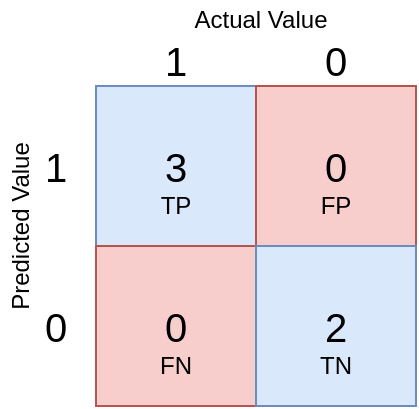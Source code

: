 <mxfile version="14.5.8" type="device"><diagram id="6p4Br_2GfeWBvtELBx-q" name="Page-1"><mxGraphModel dx="546" dy="305" grid="1" gridSize="10" guides="1" tooltips="1" connect="1" arrows="1" fold="1" page="1" pageScale="1" pageWidth="850" pageHeight="1100" math="0" shadow="0"><root><mxCell id="0"/><mxCell id="1" parent="0"/><mxCell id="_0l2PQGr6SQPi_T2J0yO-1" value="&lt;font style=&quot;font-size: 20px&quot;&gt;3&lt;/font&gt;" style="whiteSpace=wrap;html=1;aspect=fixed;fillColor=#dae8fc;strokeColor=#6c8ebf;" vertex="1" parent="1"><mxGeometry x="380" y="350" width="80" height="80" as="geometry"/></mxCell><mxCell id="_0l2PQGr6SQPi_T2J0yO-2" value="&lt;font style=&quot;font-size: 20px&quot;&gt;0&lt;/font&gt;" style="whiteSpace=wrap;html=1;aspect=fixed;fillColor=#f8cecc;strokeColor=#b85450;" vertex="1" parent="1"><mxGeometry x="460" y="350" width="80" height="80" as="geometry"/></mxCell><mxCell id="_0l2PQGr6SQPi_T2J0yO-3" value="&lt;font style=&quot;font-size: 20px&quot;&gt;0&lt;/font&gt;" style="whiteSpace=wrap;html=1;aspect=fixed;fillColor=#f8cecc;strokeColor=#b85450;" vertex="1" parent="1"><mxGeometry x="380" y="430" width="80" height="80" as="geometry"/></mxCell><mxCell id="_0l2PQGr6SQPi_T2J0yO-4" value="&lt;font style=&quot;font-size: 20px&quot;&gt;2&lt;/font&gt;" style="whiteSpace=wrap;html=1;aspect=fixed;fillColor=#dae8fc;strokeColor=#6c8ebf;" vertex="1" parent="1"><mxGeometry x="460" y="430" width="80" height="80" as="geometry"/></mxCell><mxCell id="_0l2PQGr6SQPi_T2J0yO-5" value="&lt;font style=&quot;font-size: 20px&quot;&gt;1&lt;/font&gt;" style="text;html=1;strokeColor=none;fillColor=none;align=center;verticalAlign=middle;whiteSpace=wrap;rounded=0;" vertex="1" parent="1"><mxGeometry x="400" y="327" width="40" height="20" as="geometry"/></mxCell><mxCell id="_0l2PQGr6SQPi_T2J0yO-6" value="&lt;font style=&quot;font-size: 20px&quot;&gt;0&lt;/font&gt;" style="text;html=1;strokeColor=none;fillColor=none;align=center;verticalAlign=middle;whiteSpace=wrap;rounded=0;" vertex="1" parent="1"><mxGeometry x="480" y="327" width="40" height="20" as="geometry"/></mxCell><mxCell id="_0l2PQGr6SQPi_T2J0yO-7" value="&lt;font style=&quot;font-size: 20px&quot;&gt;1&lt;/font&gt;" style="text;html=1;strokeColor=none;fillColor=none;align=center;verticalAlign=middle;whiteSpace=wrap;rounded=0;" vertex="1" parent="1"><mxGeometry x="340" y="380" width="40" height="20" as="geometry"/></mxCell><mxCell id="_0l2PQGr6SQPi_T2J0yO-8" value="&lt;font style=&quot;font-size: 20px&quot;&gt;0&lt;/font&gt;" style="text;html=1;strokeColor=none;fillColor=none;align=center;verticalAlign=middle;whiteSpace=wrap;rounded=0;" vertex="1" parent="1"><mxGeometry x="340" y="460" width="40" height="20" as="geometry"/></mxCell><mxCell id="_0l2PQGr6SQPi_T2J0yO-9" value="Actual Value" style="text;html=1;strokeColor=none;fillColor=none;align=center;verticalAlign=middle;whiteSpace=wrap;rounded=0;" vertex="1" parent="1"><mxGeometry x="420" y="307" width="85" height="20" as="geometry"/></mxCell><mxCell id="_0l2PQGr6SQPi_T2J0yO-10" value="Predicted Value" style="text;html=1;strokeColor=none;fillColor=none;align=center;verticalAlign=middle;whiteSpace=wrap;rounded=0;rotation=270;" vertex="1" parent="1"><mxGeometry x="290" y="410" width="105" height="20" as="geometry"/></mxCell><mxCell id="_0l2PQGr6SQPi_T2J0yO-11" value="TP" style="text;html=1;strokeColor=none;fillColor=none;align=center;verticalAlign=middle;whiteSpace=wrap;rounded=0;" vertex="1" parent="1"><mxGeometry x="400" y="400" width="40" height="20" as="geometry"/></mxCell><mxCell id="_0l2PQGr6SQPi_T2J0yO-12" value="FP" style="text;html=1;strokeColor=none;fillColor=none;align=center;verticalAlign=middle;whiteSpace=wrap;rounded=0;" vertex="1" parent="1"><mxGeometry x="480" y="400" width="40" height="20" as="geometry"/></mxCell><mxCell id="_0l2PQGr6SQPi_T2J0yO-13" value="FN" style="text;html=1;strokeColor=none;fillColor=none;align=center;verticalAlign=middle;whiteSpace=wrap;rounded=0;" vertex="1" parent="1"><mxGeometry x="400" y="480" width="40" height="20" as="geometry"/></mxCell><mxCell id="_0l2PQGr6SQPi_T2J0yO-14" value="TN" style="text;html=1;strokeColor=none;fillColor=none;align=center;verticalAlign=middle;whiteSpace=wrap;rounded=0;" vertex="1" parent="1"><mxGeometry x="480" y="480" width="40" height="20" as="geometry"/></mxCell></root></mxGraphModel></diagram></mxfile>